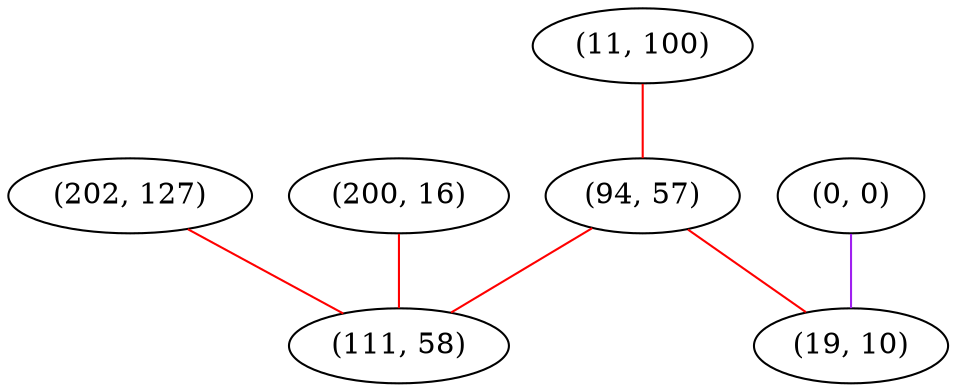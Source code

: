 graph "" {
"(202, 127)";
"(0, 0)";
"(11, 100)";
"(94, 57)";
"(200, 16)";
"(19, 10)";
"(111, 58)";
"(202, 127)" -- "(111, 58)"  [color=red, key=0, weight=1];
"(0, 0)" -- "(19, 10)"  [color=purple, key=0, weight=4];
"(11, 100)" -- "(94, 57)"  [color=red, key=0, weight=1];
"(94, 57)" -- "(19, 10)"  [color=red, key=0, weight=1];
"(94, 57)" -- "(111, 58)"  [color=red, key=0, weight=1];
"(200, 16)" -- "(111, 58)"  [color=red, key=0, weight=1];
}
